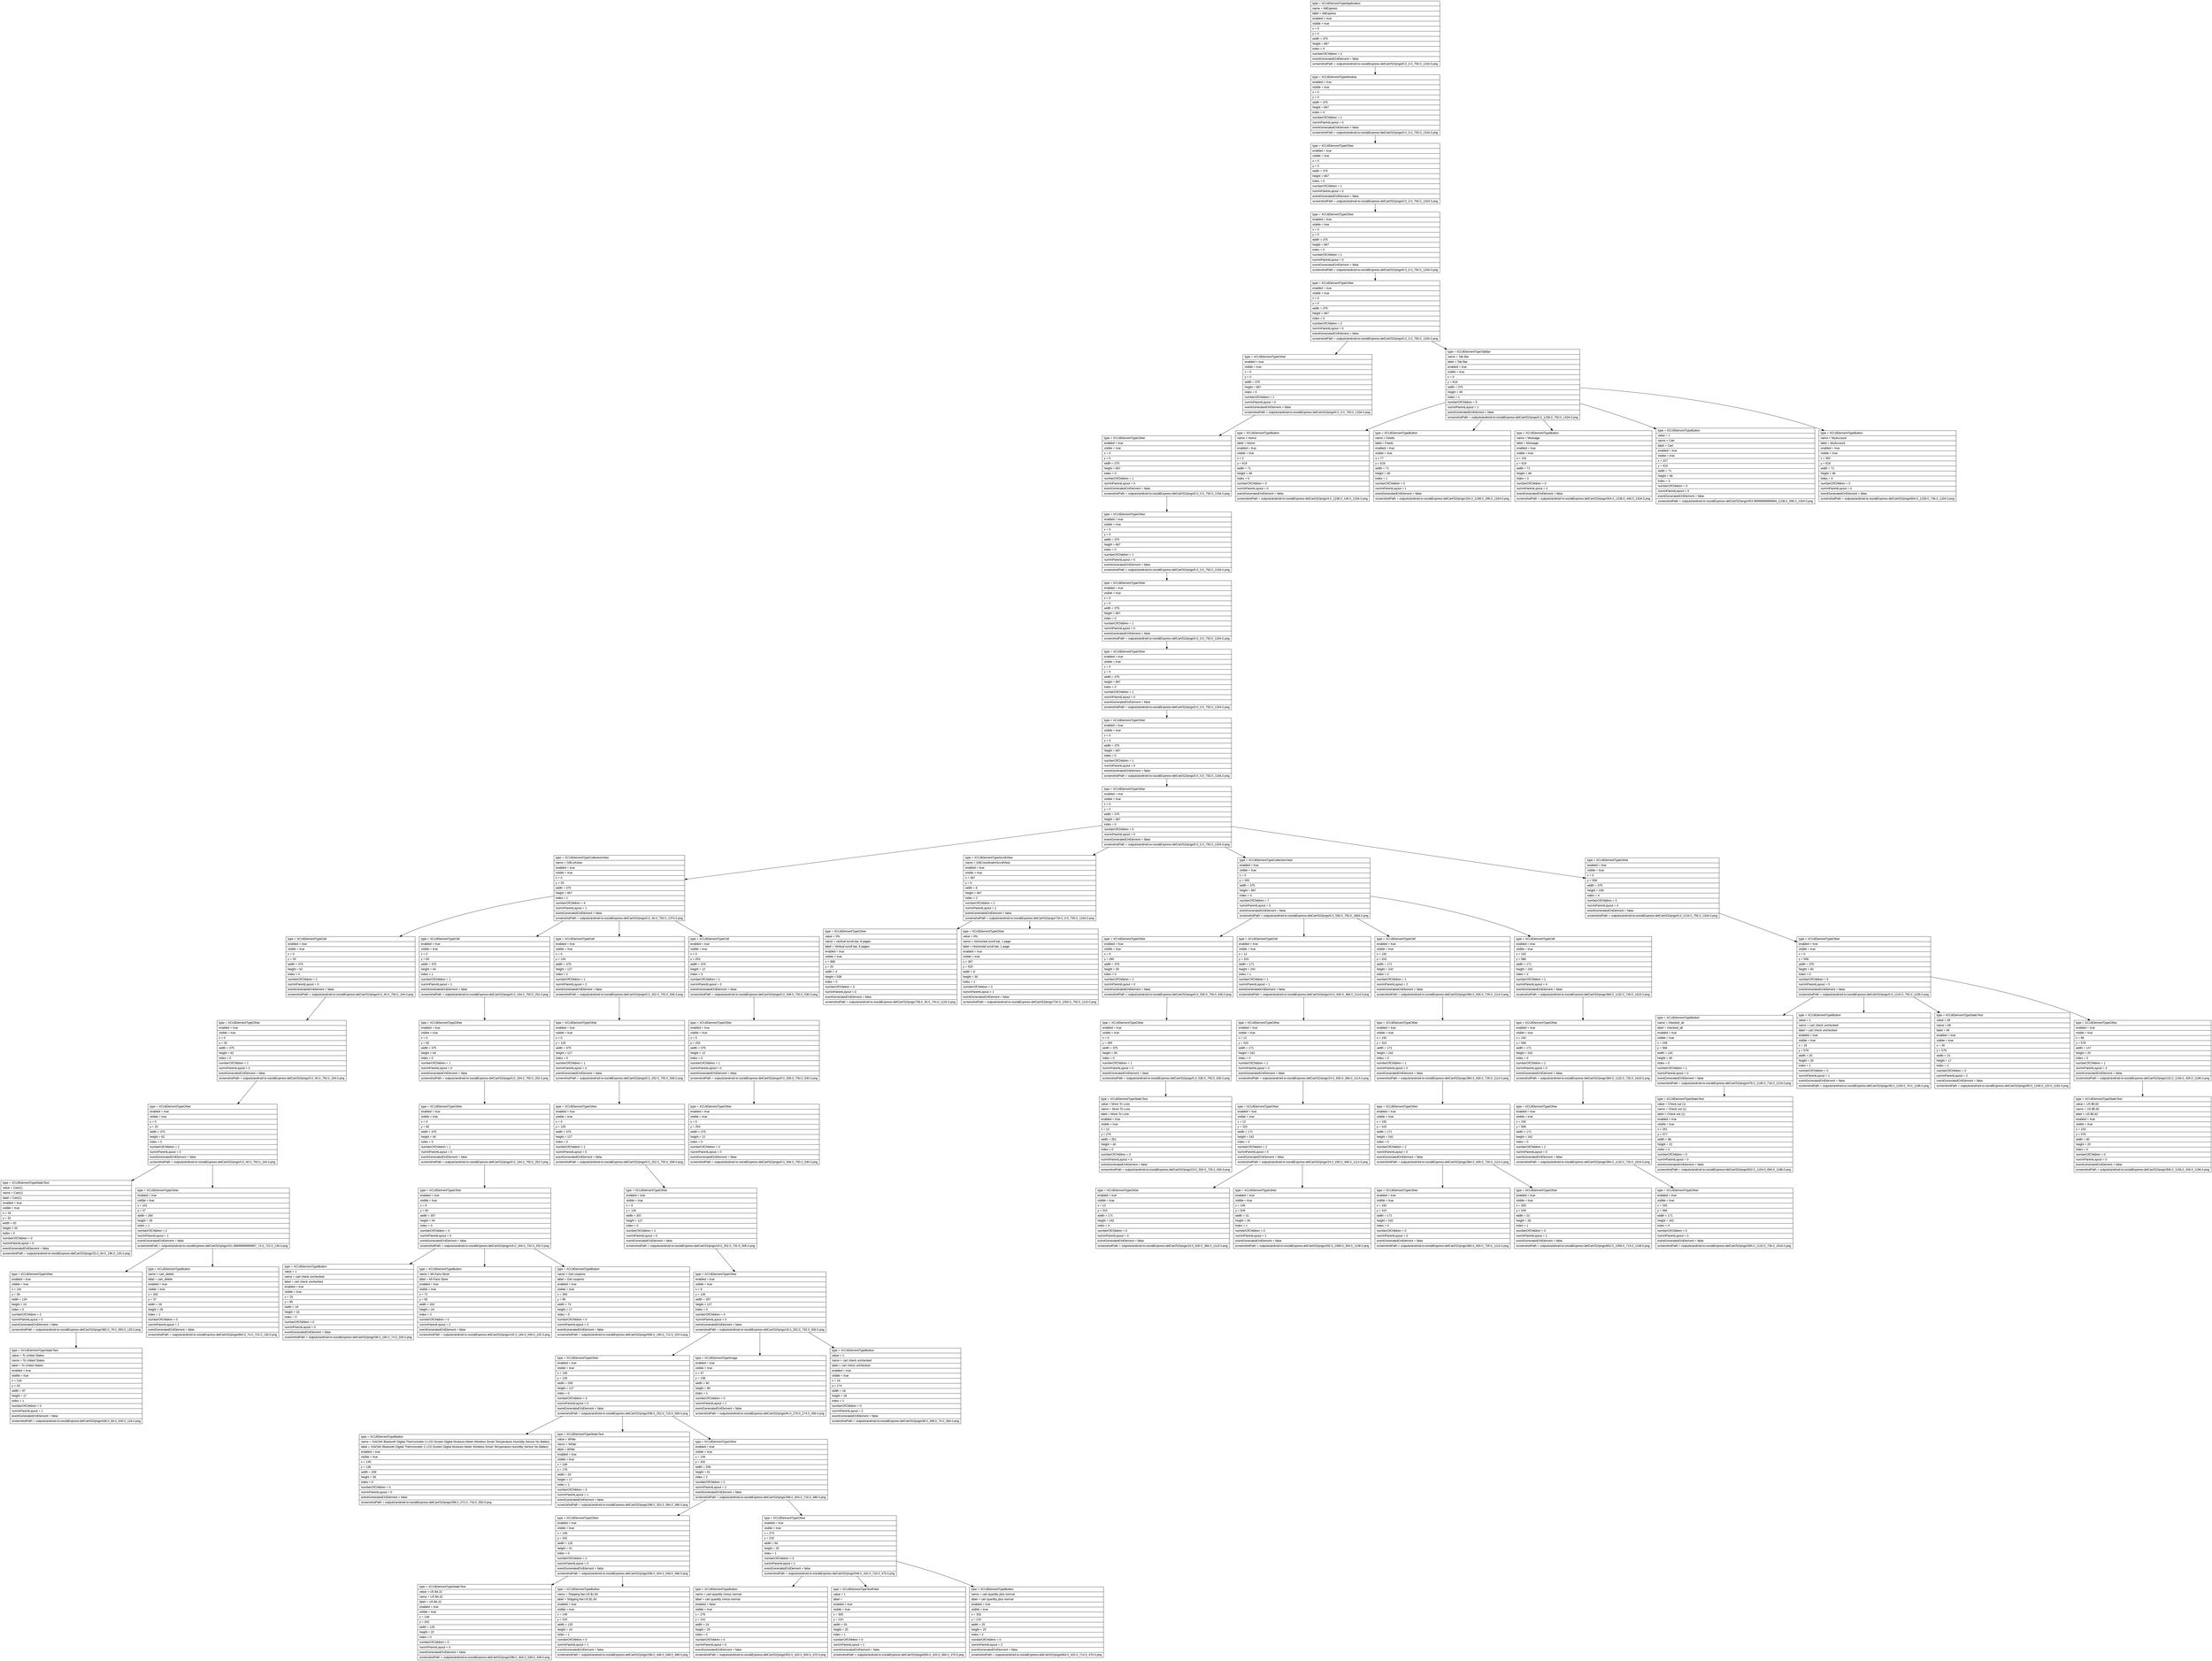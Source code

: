 digraph Layout {

	node [shape=record fontname=Arial];

	0	[label="{type = XCUIElementTypeApplication\l|name = AliExpress\l|label = AliExpress\l|enabled = true\l|visible = true\l|x = 0\l|y = 0\l|width = 375\l|height = 667\l|index = 0\l|numberOfChildren = 2\l|eventGeneratedOnElement = false \l|screenshotPath = outputs/android-to-ios/aliExpress-delCart/S2/pngs/0.0_0.0_750.0_1334.0.png\l}"]
	1	[label="{type = XCUIElementTypeWindow\l|enabled = true\l|visible = true\l|x = 0\l|y = 0\l|width = 375\l|height = 667\l|index = 0\l|numberOfChildren = 1\l|numInParentLayout = 0\l|eventGeneratedOnElement = false \l|screenshotPath = outputs/android-to-ios/aliExpress-delCart/S2/pngs/0.0_0.0_750.0_1334.0.png\l}"]
	2	[label="{type = XCUIElementTypeOther\l|enabled = true\l|visible = true\l|x = 0\l|y = 0\l|width = 375\l|height = 667\l|index = 0\l|numberOfChildren = 1\l|numInParentLayout = 0\l|eventGeneratedOnElement = false \l|screenshotPath = outputs/android-to-ios/aliExpress-delCart/S2/pngs/0.0_0.0_750.0_1334.0.png\l}"]
	3	[label="{type = XCUIElementTypeOther\l|enabled = true\l|visible = true\l|x = 0\l|y = 0\l|width = 375\l|height = 667\l|index = 0\l|numberOfChildren = 1\l|numInParentLayout = 0\l|eventGeneratedOnElement = false \l|screenshotPath = outputs/android-to-ios/aliExpress-delCart/S2/pngs/0.0_0.0_750.0_1334.0.png\l}"]
	4	[label="{type = XCUIElementTypeOther\l|enabled = true\l|visible = true\l|x = 0\l|y = 0\l|width = 375\l|height = 667\l|index = 0\l|numberOfChildren = 2\l|numInParentLayout = 0\l|eventGeneratedOnElement = false \l|screenshotPath = outputs/android-to-ios/aliExpress-delCart/S2/pngs/0.0_0.0_750.0_1334.0.png\l}"]
	5	[label="{type = XCUIElementTypeOther\l|enabled = true\l|visible = true\l|x = 0\l|y = 0\l|width = 375\l|height = 667\l|index = 0\l|numberOfChildren = 1\l|numInParentLayout = 0\l|eventGeneratedOnElement = false \l|screenshotPath = outputs/android-to-ios/aliExpress-delCart/S2/pngs/0.0_0.0_750.0_1334.0.png\l}"]
	6	[label="{type = XCUIElementTypeTabBar\l|name = Tab Bar\l|label = Tab Bar\l|enabled = true\l|visible = true\l|x = 0\l|y = 618\l|width = 375\l|height = 49\l|index = 1\l|numberOfChildren = 5\l|numInParentLayout = 1\l|eventGeneratedOnElement = false \l|screenshotPath = outputs/android-to-ios/aliExpress-delCart/S2/pngs/0.0_1236.0_750.0_1334.0.png\l}"]
	7	[label="{type = XCUIElementTypeOther\l|enabled = true\l|visible = true\l|x = 0\l|y = 0\l|width = 375\l|height = 667\l|index = 0\l|numberOfChildren = 1\l|numInParentLayout = 0\l|eventGeneratedOnElement = false \l|screenshotPath = outputs/android-to-ios/aliExpress-delCart/S2/pngs/0.0_0.0_750.0_1334.0.png\l}"]
	8	[label="{type = XCUIElementTypeButton\l|name = Home\l|label = Home\l|enabled = true\l|visible = true\l|x = 2\l|y = 619\l|width = 71\l|height = 48\l|index = 0\l|numberOfChildren = 0\l|numInParentLayout = 0\l|eventGeneratedOnElement = false \l|screenshotPath = outputs/android-to-ios/aliExpress-delCart/S2/pngs/4.0_1238.0_146.0_1334.0.png\l}"]
	9	[label="{type = XCUIElementTypeButton\l|name = Feeds\l|label = Feeds\l|enabled = true\l|visible = true\l|x = 77\l|y = 619\l|width = 71\l|height = 48\l|index = 1\l|numberOfChildren = 0\l|numInParentLayout = 1\l|eventGeneratedOnElement = false \l|screenshotPath = outputs/android-to-ios/aliExpress-delCart/S2/pngs/154.0_1238.0_296.0_1334.0.png\l}"]
	10	[label="{type = XCUIElementTypeButton\l|name = Message\l|label = Message\l|enabled = true\l|visible = true\l|x = 152\l|y = 619\l|width = 71\l|height = 48\l|index = 2\l|numberOfChildren = 0\l|numInParentLayout = 2\l|eventGeneratedOnElement = false \l|screenshotPath = outputs/android-to-ios/aliExpress-delCart/S2/pngs/304.0_1238.0_446.0_1334.0.png\l}"]
	11	[label="{type = XCUIElementTypeButton\l|value = 1\l|name = Cart\l|label = Cart\l|enabled = true\l|visible = true\l|x = 227\l|y = 619\l|width = 71\l|height = 48\l|index = 3\l|numberOfChildren = 0\l|numInParentLayout = 3\l|eventGeneratedOnElement = false \l|screenshotPath = outputs/android-to-ios/aliExpress-delCart/S2/pngs/453.99999999999994_1238.0_596.0_1334.0.png\l}"]
	12	[label="{type = XCUIElementTypeButton\l|name = MyAccount\l|label = MyAccount\l|enabled = true\l|visible = true\l|x = 302\l|y = 619\l|width = 71\l|height = 48\l|index = 4\l|numberOfChildren = 0\l|numInParentLayout = 4\l|eventGeneratedOnElement = false \l|screenshotPath = outputs/android-to-ios/aliExpress-delCart/S2/pngs/604.0_1238.0_746.0_1334.0.png\l}"]
	13	[label="{type = XCUIElementTypeOther\l|enabled = true\l|visible = true\l|x = 0\l|y = 0\l|width = 375\l|height = 667\l|index = 0\l|numberOfChildren = 1\l|numInParentLayout = 0\l|eventGeneratedOnElement = false \l|screenshotPath = outputs/android-to-ios/aliExpress-delCart/S2/pngs/0.0_0.0_750.0_1334.0.png\l}"]
	14	[label="{type = XCUIElementTypeOther\l|enabled = true\l|visible = true\l|x = 0\l|y = 0\l|width = 375\l|height = 667\l|index = 0\l|numberOfChildren = 1\l|numInParentLayout = 0\l|eventGeneratedOnElement = false \l|screenshotPath = outputs/android-to-ios/aliExpress-delCart/S2/pngs/0.0_0.0_750.0_1334.0.png\l}"]
	15	[label="{type = XCUIElementTypeOther\l|enabled = true\l|visible = true\l|x = 0\l|y = 0\l|width = 375\l|height = 667\l|index = 0\l|numberOfChildren = 1\l|numInParentLayout = 0\l|eventGeneratedOnElement = false \l|screenshotPath = outputs/android-to-ios/aliExpress-delCart/S2/pngs/0.0_0.0_750.0_1334.0.png\l}"]
	16	[label="{type = XCUIElementTypeOther\l|enabled = true\l|visible = true\l|x = 0\l|y = 0\l|width = 375\l|height = 667\l|index = 0\l|numberOfChildren = 1\l|numInParentLayout = 0\l|eventGeneratedOnElement = false \l|screenshotPath = outputs/android-to-ios/aliExpress-delCart/S2/pngs/0.0_0.0_750.0_1334.0.png\l}"]
	17	[label="{type = XCUIElementTypeOther\l|enabled = true\l|visible = true\l|x = 0\l|y = 0\l|width = 375\l|height = 667\l|index = 0\l|numberOfChildren = 5\l|numInParentLayout = 0\l|eventGeneratedOnElement = false \l|screenshotPath = outputs/android-to-ios/aliExpress-delCart/S2/pngs/0.0_0.0_750.0_1334.0.png\l}"]
	18	[label="{type = XCUIElementTypeCollectionView\l|name = GBListView\l|enabled = true\l|visible = true\l|x = 0\l|y = 20\l|width = 375\l|height = 667\l|index = 1\l|numberOfChildren = 4\l|numInParentLayout = 1\l|eventGeneratedOnElement = false \l|screenshotPath = outputs/android-to-ios/aliExpress-delCart/S2/pngs/0.0_40.0_750.0_1374.0.png\l}"]
	19	[label="{type = XCUIElementTypeScrollView\l|name = GBCoordinatorScrollView\l|enabled = true\l|visible = true\l|x = 367\l|y = 0\l|width = 8\l|height = 667\l|index = 2\l|numberOfChildren = 2\l|numInParentLayout = 2\l|eventGeneratedOnElement = false \l|screenshotPath = outputs/android-to-ios/aliExpress-delCart/S2/pngs/734.0_0.0_750.0_1334.0.png\l}"]
	20	[label="{type = XCUIElementTypeCollectionView\l|enabled = true\l|visible = true\l|x = 0\l|y = 265\l|width = 375\l|height = 667\l|index = 3\l|numberOfChildren = 7\l|numInParentLayout = 3\l|eventGeneratedOnElement = false \l|screenshotPath = outputs/android-to-ios/aliExpress-delCart/S2/pngs/0.0_530.0_750.0_1864.0.png\l}"]
	21	[label="{type = XCUIElementTypeOther\l|enabled = true\l|visible = true\l|x = 0\l|y = 558\l|width = 375\l|height = 109\l|index = 4\l|numberOfChildren = 3\l|numInParentLayout = 4\l|eventGeneratedOnElement = false \l|screenshotPath = outputs/android-to-ios/aliExpress-delCart/S2/pngs/0.0_1116.0_750.0_1334.0.png\l}"]
	22	[label="{type = XCUIElementTypeCell\l|enabled = true\l|visible = true\l|x = 0\l|y = 20\l|width = 375\l|height = 62\l|index = 0\l|numberOfChildren = 1\l|numInParentLayout = 0\l|eventGeneratedOnElement = false \l|screenshotPath = outputs/android-to-ios/aliExpress-delCart/S2/pngs/0.0_40.0_750.0_164.0.png\l}"]
	23	[label="{type = XCUIElementTypeCell\l|enabled = true\l|visible = true\l|x = 0\l|y = 82\l|width = 375\l|height = 44\l|index = 1\l|numberOfChildren = 1\l|numInParentLayout = 1\l|eventGeneratedOnElement = false \l|screenshotPath = outputs/android-to-ios/aliExpress-delCart/S2/pngs/0.0_164.0_750.0_252.0.png\l}"]
	24	[label="{type = XCUIElementTypeCell\l|enabled = true\l|visible = true\l|x = 0\l|y = 126\l|width = 375\l|height = 127\l|index = 2\l|numberOfChildren = 1\l|numInParentLayout = 2\l|eventGeneratedOnElement = false \l|screenshotPath = outputs/android-to-ios/aliExpress-delCart/S2/pngs/0.0_252.0_750.0_506.0.png\l}"]
	25	[label="{type = XCUIElementTypeCell\l|enabled = true\l|visible = true\l|x = 0\l|y = 253\l|width = 375\l|height = 12\l|index = 3\l|numberOfChildren = 1\l|numInParentLayout = 3\l|eventGeneratedOnElement = false \l|screenshotPath = outputs/android-to-ios/aliExpress-delCart/S2/pngs/0.0_506.0_750.0_530.0.png\l}"]
	26	[label="{type = XCUIElementTypeOther\l|value = 0%\l|name = Vertical scroll bar, 8 pages\l|label = Vertical scroll bar, 8 pages\l|enabled = true\l|visible = true\l|x = 368\l|y = 20\l|width = 4\l|height = 538\l|index = 0\l|numberOfChildren = 0\l|numInParentLayout = 0\l|eventGeneratedOnElement = false \l|screenshotPath = outputs/android-to-ios/aliExpress-delCart/S2/pngs/736.0_40.0_744.0_1116.0.png\l}"]
	27	[label="{type = XCUIElementTypeOther\l|value = 0%\l|name = Horizontal scroll bar, 1 page\l|label = Horizontal scroll bar, 1 page\l|enabled = true\l|visible = true\l|x = 367\l|y = 525\l|width = 8\l|height = 30\l|index = 1\l|numberOfChildren = 0\l|numInParentLayout = 1\l|eventGeneratedOnElement = false \l|screenshotPath = outputs/android-to-ios/aliExpress-delCart/S2/pngs/734.0_1050.0_750.0_1110.0.png\l}"]
	28	[label="{type = XCUIElementTypeOther\l|enabled = true\l|visible = true\l|x = 0\l|y = 265\l|width = 375\l|height = 50\l|index = 0\l|numberOfChildren = 1\l|numInParentLayout = 0\l|eventGeneratedOnElement = false \l|screenshotPath = outputs/android-to-ios/aliExpress-delCart/S2/pngs/0.0_530.0_750.0_630.0.png\l}"]
	29	[label="{type = XCUIElementTypeCell\l|enabled = true\l|visible = true\l|x = 12\l|y = 315\l|width = 171\l|height = 242\l|index = 1\l|numberOfChildren = 1\l|numInParentLayout = 1\l|eventGeneratedOnElement = false \l|screenshotPath = outputs/android-to-ios/aliExpress-delCart/S2/pngs/24.0_630.0_366.0_1114.0.png\l}"]
	30	[label="{type = XCUIElementTypeCell\l|enabled = true\l|visible = true\l|x = 192\l|y = 315\l|width = 171\l|height = 242\l|index = 2\l|numberOfChildren = 1\l|numInParentLayout = 2\l|eventGeneratedOnElement = false \l|screenshotPath = outputs/android-to-ios/aliExpress-delCart/S2/pngs/384.0_630.0_726.0_1114.0.png\l}"]
	31	[label="{type = XCUIElementTypeCell\l|enabled = true\l|visible = true\l|x = 192\l|y = 566\l|width = 171\l|height = 242\l|index = 4\l|numberOfChildren = 1\l|numInParentLayout = 4\l|eventGeneratedOnElement = false \l|screenshotPath = outputs/android-to-ios/aliExpress-delCart/S2/pngs/384.0_1132.0_726.0_1616.0.png\l}"]
	32	[label="{type = XCUIElementTypeOther\l|enabled = true\l|visible = true\l|x = 0\l|y = 558\l|width = 375\l|height = 60\l|index = 0\l|numberOfChildren = 5\l|numInParentLayout = 0\l|eventGeneratedOnElement = false \l|screenshotPath = outputs/android-to-ios/aliExpress-delCart/S2/pngs/0.0_1116.0_750.0_1236.0.png\l}"]
	33	[label="{type = XCUIElementTypeOther\l|enabled = true\l|visible = true\l|x = 0\l|y = 20\l|width = 375\l|height = 62\l|index = 0\l|numberOfChildren = 1\l|numInParentLayout = 0\l|eventGeneratedOnElement = false \l|screenshotPath = outputs/android-to-ios/aliExpress-delCart/S2/pngs/0.0_40.0_750.0_164.0.png\l}"]
	34	[label="{type = XCUIElementTypeOther\l|enabled = true\l|visible = true\l|x = 0\l|y = 82\l|width = 375\l|height = 44\l|index = 0\l|numberOfChildren = 1\l|numInParentLayout = 0\l|eventGeneratedOnElement = false \l|screenshotPath = outputs/android-to-ios/aliExpress-delCart/S2/pngs/0.0_164.0_750.0_252.0.png\l}"]
	35	[label="{type = XCUIElementTypeOther\l|enabled = true\l|visible = true\l|x = 0\l|y = 126\l|width = 375\l|height = 127\l|index = 0\l|numberOfChildren = 1\l|numInParentLayout = 0\l|eventGeneratedOnElement = false \l|screenshotPath = outputs/android-to-ios/aliExpress-delCart/S2/pngs/0.0_252.0_750.0_506.0.png\l}"]
	36	[label="{type = XCUIElementTypeOther\l|enabled = true\l|visible = true\l|x = 0\l|y = 253\l|width = 375\l|height = 12\l|index = 0\l|numberOfChildren = 1\l|numInParentLayout = 0\l|eventGeneratedOnElement = false \l|screenshotPath = outputs/android-to-ios/aliExpress-delCart/S2/pngs/0.0_506.0_750.0_530.0.png\l}"]
	37	[label="{type = XCUIElementTypeOther\l|enabled = true\l|visible = true\l|x = 0\l|y = 265\l|width = 375\l|height = 50\l|index = 0\l|numberOfChildren = 1\l|numInParentLayout = 0\l|eventGeneratedOnElement = false \l|screenshotPath = outputs/android-to-ios/aliExpress-delCart/S2/pngs/0.0_530.0_750.0_630.0.png\l}"]
	38	[label="{type = XCUIElementTypeOther\l|enabled = true\l|visible = true\l|x = 12\l|y = 315\l|width = 171\l|height = 242\l|index = 0\l|numberOfChildren = 1\l|numInParentLayout = 0\l|eventGeneratedOnElement = false \l|screenshotPath = outputs/android-to-ios/aliExpress-delCart/S2/pngs/24.0_630.0_366.0_1114.0.png\l}"]
	39	[label="{type = XCUIElementTypeOther\l|enabled = true\l|visible = true\l|x = 192\l|y = 315\l|width = 171\l|height = 242\l|index = 0\l|numberOfChildren = 1\l|numInParentLayout = 0\l|eventGeneratedOnElement = false \l|screenshotPath = outputs/android-to-ios/aliExpress-delCart/S2/pngs/384.0_630.0_726.0_1114.0.png\l}"]
	40	[label="{type = XCUIElementTypeOther\l|enabled = true\l|visible = true\l|x = 192\l|y = 566\l|width = 171\l|height = 242\l|index = 0\l|numberOfChildren = 1\l|numInParentLayout = 0\l|eventGeneratedOnElement = false \l|screenshotPath = outputs/android-to-ios/aliExpress-delCart/S2/pngs/384.0_1132.0_726.0_1616.0.png\l}"]
	41	[label="{type = XCUIElementTypeButton\l|name = checked_all\l|label = checked_all\l|enabled = true\l|visible = true\l|x = 239\l|y = 568\l|width = 120\l|height = 40\l|index = 0\l|numberOfChildren = 1\l|numInParentLayout = 0\l|eventGeneratedOnElement = false \l|screenshotPath = outputs/android-to-ios/aliExpress-delCart/S2/pngs/478.0_1136.0_718.0_1216.0.png\l}"]
	42	[label="{type = XCUIElementTypeButton\l|value = 1\l|name = cart check unchecked\l|label = cart check unchecked\l|enabled = true\l|visible = true\l|x = 18\l|y = 578\l|width = 20\l|height = 20\l|index = 1\l|numberOfChildren = 0\l|numInParentLayout = 1\l|eventGeneratedOnElement = false \l|screenshotPath = outputs/android-to-ios/aliExpress-delCart/S2/pngs/36.0_1156.0_76.0_1196.0.png\l}"]
	43	[label="{type = XCUIElementTypeStaticText\l|value = All\l|name = All\l|label = All\l|enabled = true\l|visible = true\l|x = 45\l|y = 579\l|width = 15\l|height = 17\l|index = 2\l|numberOfChildren = 0\l|numInParentLayout = 2\l|eventGeneratedOnElement = false \l|screenshotPath = outputs/android-to-ios/aliExpress-delCart/S2/pngs/90.0_1158.0_120.0_1192.0.png\l}"]
	44	[label="{type = XCUIElementTypeOther\l|enabled = true\l|visible = true\l|x = 66\l|y = 578\l|width = 147\l|height = 20\l|index = 3\l|numberOfChildren = 1\l|numInParentLayout = 3\l|eventGeneratedOnElement = false \l|screenshotPath = outputs/android-to-ios/aliExpress-delCart/S2/pngs/132.0_1156.0_426.0_1196.0.png\l}"]
	45	[label="{type = XCUIElementTypeOther\l|enabled = true\l|visible = true\l|x = 0\l|y = 20\l|width = 375\l|height = 62\l|index = 0\l|numberOfChildren = 2\l|numInParentLayout = 0\l|eventGeneratedOnElement = false \l|screenshotPath = outputs/android-to-ios/aliExpress-delCart/S2/pngs/0.0_40.0_750.0_164.0.png\l}"]
	46	[label="{type = XCUIElementTypeOther\l|enabled = true\l|visible = true\l|x = 0\l|y = 82\l|width = 375\l|height = 44\l|index = 0\l|numberOfChildren = 1\l|numInParentLayout = 0\l|eventGeneratedOnElement = false \l|screenshotPath = outputs/android-to-ios/aliExpress-delCart/S2/pngs/0.0_164.0_750.0_252.0.png\l}"]
	47	[label="{type = XCUIElementTypeOther\l|enabled = true\l|visible = true\l|x = 0\l|y = 126\l|width = 375\l|height = 127\l|index = 0\l|numberOfChildren = 1\l|numInParentLayout = 0\l|eventGeneratedOnElement = false \l|screenshotPath = outputs/android-to-ios/aliExpress-delCart/S2/pngs/0.0_252.0_750.0_506.0.png\l}"]
	48	[label="{type = XCUIElementTypeOther\l|enabled = true\l|visible = true\l|x = 0\l|y = 253\l|width = 375\l|height = 12\l|index = 0\l|numberOfChildren = 0\l|numInParentLayout = 0\l|eventGeneratedOnElement = false \l|screenshotPath = outputs/android-to-ios/aliExpress-delCart/S2/pngs/0.0_506.0_750.0_530.0.png\l}"]
	49	[label="{type = XCUIElementTypeStaticText\l|value = More To Love\l|name = More To Love\l|label = More To Love\l|enabled = true\l|visible = true\l|x = 12\l|y = 275\l|width = 351\l|height = 40\l|index = 0\l|numberOfChildren = 0\l|numInParentLayout = 0\l|eventGeneratedOnElement = false \l|screenshotPath = outputs/android-to-ios/aliExpress-delCart/S2/pngs/24.0_550.0_726.0_630.0.png\l}"]
	50	[label="{type = XCUIElementTypeOther\l|enabled = true\l|visible = true\l|x = 12\l|y = 315\l|width = 171\l|height = 242\l|index = 0\l|numberOfChildren = 2\l|numInParentLayout = 0\l|eventGeneratedOnElement = false \l|screenshotPath = outputs/android-to-ios/aliExpress-delCart/S2/pngs/24.0_630.0_366.0_1114.0.png\l}"]
	51	[label="{type = XCUIElementTypeOther\l|enabled = true\l|visible = true\l|x = 192\l|y = 315\l|width = 171\l|height = 242\l|index = 0\l|numberOfChildren = 2\l|numInParentLayout = 0\l|eventGeneratedOnElement = false \l|screenshotPath = outputs/android-to-ios/aliExpress-delCart/S2/pngs/384.0_630.0_726.0_1114.0.png\l}"]
	52	[label="{type = XCUIElementTypeOther\l|enabled = true\l|visible = true\l|x = 192\l|y = 566\l|width = 171\l|height = 242\l|index = 0\l|numberOfChildren = 2\l|numInParentLayout = 0\l|eventGeneratedOnElement = false \l|screenshotPath = outputs/android-to-ios/aliExpress-delCart/S2/pngs/384.0_1132.0_726.0_1616.0.png\l}"]
	53	[label="{type = XCUIElementTypeStaticText\l|value = Check out (1)\l|name = Check out (1)\l|label = Check out (1)\l|enabled = true\l|visible = true\l|x = 251\l|y = 577\l|width = 96\l|height = 22\l|index = 0\l|numberOfChildren = 0\l|numInParentLayout = 0\l|eventGeneratedOnElement = false \l|screenshotPath = outputs/android-to-ios/aliExpress-delCart/S2/pngs/502.0_1154.0_694.0_1198.0.png\l}"]
	54	[label="{type = XCUIElementTypeStaticText\l|value = US $5.82\l|name = US $5.82\l|label = US $5.82\l|enabled = true\l|visible = true\l|x = 153\l|y = 578\l|width = 60\l|height = 20\l|index = 0\l|numberOfChildren = 0\l|numInParentLayout = 0\l|eventGeneratedOnElement = false \l|screenshotPath = outputs/android-to-ios/aliExpress-delCart/S2/pngs/306.0_1156.0_426.0_1196.0.png\l}"]
	55	[label="{type = XCUIElementTypeStaticText\l|value = Cart(1)\l|name = Cart(1)\l|label = Cart(1)\l|enabled = true\l|visible = true\l|x = 16\l|y = 32\l|width = 82\l|height = 33\l|index = 0\l|numberOfChildren = 0\l|numInParentLayout = 0\l|eventGeneratedOnElement = false \l|screenshotPath = outputs/android-to-ios/aliExpress-delCart/S2/pngs/32.0_64.0_196.0_130.0.png\l}"]
	56	[label="{type = XCUIElementTypeOther\l|enabled = true\l|visible = true\l|x = 101\l|y = 37\l|width = 260\l|height = 28\l|index = 1\l|numberOfChildren = 2\l|numInParentLayout = 1\l|eventGeneratedOnElement = false \l|screenshotPath = outputs/android-to-ios/aliExpress-delCart/S2/pngs/201.99999999999997_74.0_722.0_130.0.png\l}"]
	57	[label="{type = XCUIElementTypeOther\l|enabled = true\l|visible = true\l|x = 9\l|y = 82\l|width = 357\l|height = 44\l|index = 0\l|numberOfChildren = 4\l|numInParentLayout = 0\l|eventGeneratedOnElement = false \l|screenshotPath = outputs/android-to-ios/aliExpress-delCart/S2/pngs/18.0_164.0_732.0_252.0.png\l}"]
	58	[label="{type = XCUIElementTypeOther\l|enabled = true\l|visible = true\l|x = 9\l|y = 126\l|width = 357\l|height = 127\l|index = 0\l|numberOfChildren = 1\l|numInParentLayout = 0\l|eventGeneratedOnElement = false \l|screenshotPath = outputs/android-to-ios/aliExpress-delCart/S2/pngs/18.0_252.0_732.0_506.0.png\l}"]
	59	[label="{type = XCUIElementTypeOther\l|enabled = true\l|visible = true\l|x = 12\l|y = 315\l|width = 171\l|height = 242\l|index = 0\l|numberOfChildren = 0\l|numInParentLayout = 0\l|eventGeneratedOnElement = false \l|screenshotPath = outputs/android-to-ios/aliExpress-delCart/S2/pngs/24.0_630.0_366.0_1114.0.png\l}"]
	60	[label="{type = XCUIElementTypeOther\l|enabled = true\l|visible = true\l|x = 146\l|y = 528\l|width = 31\l|height = 26\l|index = 1\l|numberOfChildren = 0\l|numInParentLayout = 1\l|eventGeneratedOnElement = false \l|screenshotPath = outputs/android-to-ios/aliExpress-delCart/S2/pngs/292.0_1056.0_354.0_1108.0.png\l}"]
	61	[label="{type = XCUIElementTypeOther\l|enabled = true\l|visible = true\l|x = 192\l|y = 315\l|width = 171\l|height = 242\l|index = 0\l|numberOfChildren = 0\l|numInParentLayout = 0\l|eventGeneratedOnElement = false \l|screenshotPath = outputs/android-to-ios/aliExpress-delCart/S2/pngs/384.0_630.0_726.0_1114.0.png\l}"]
	62	[label="{type = XCUIElementTypeOther\l|enabled = true\l|visible = true\l|x = 326\l|y = 528\l|width = 31\l|height = 26\l|index = 1\l|numberOfChildren = 0\l|numInParentLayout = 1\l|eventGeneratedOnElement = false \l|screenshotPath = outputs/android-to-ios/aliExpress-delCart/S2/pngs/652.0_1056.0_714.0_1108.0.png\l}"]
	63	[label="{type = XCUIElementTypeOther\l|enabled = true\l|visible = true\l|x = 192\l|y = 566\l|width = 171\l|height = 242\l|index = 0\l|numberOfChildren = 0\l|numInParentLayout = 0\l|eventGeneratedOnElement = false \l|screenshotPath = outputs/android-to-ios/aliExpress-delCart/S2/pngs/384.0_1132.0_726.0_1616.0.png\l}"]
	64	[label="{type = XCUIElementTypeOther\l|enabled = true\l|visible = true\l|x = 191\l|y = 39\l|width = 134\l|height = 24\l|index = 0\l|numberOfChildren = 2\l|numInParentLayout = 0\l|eventGeneratedOnElement = false \l|screenshotPath = outputs/android-to-ios/aliExpress-delCart/S2/pngs/382.0_78.0_650.0_126.0.png\l}"]
	65	[label="{type = XCUIElementTypeButton\l|name = cart_delete\l|label = cart_delete\l|enabled = true\l|visible = true\l|x = 332\l|y = 37\l|width = 29\l|height = 28\l|index = 1\l|numberOfChildren = 0\l|numInParentLayout = 1\l|eventGeneratedOnElement = false \l|screenshotPath = outputs/android-to-ios/aliExpress-delCart/S2/pngs/664.0_74.0_722.0_130.0.png\l}"]
	66	[label="{type = XCUIElementTypeButton\l|value = 1\l|name = cart check unchecked\l|label = cart check unchecked\l|enabled = true\l|visible = true\l|x = 19\l|y = 95\l|width = 18\l|height = 18\l|index = 0\l|numberOfChildren = 0\l|numInParentLayout = 0\l|eventGeneratedOnElement = false \l|screenshotPath = outputs/android-to-ios/aliExpress-delCart/S2/pngs/38.0_190.0_74.0_226.0.png\l}"]
	67	[label="{type = XCUIElementTypeButton\l|name = MI-Fans Store\l|label = MI-Fans Store\l|enabled = true\l|visible = true\l|x = 71\l|y = 92\l|width = 202\l|height = 24\l|index = 2\l|numberOfChildren = 0\l|numInParentLayout = 2\l|eventGeneratedOnElement = false \l|screenshotPath = outputs/android-to-ios/aliExpress-delCart/S2/pngs/142.0_184.0_546.0_232.0.png\l}"]
	68	[label="{type = XCUIElementTypeButton\l|name = Get coupons\l|label = Get coupons\l|enabled = true\l|visible = true\l|x = 283\l|y = 95\l|width = 73\l|height = 17\l|index = 3\l|numberOfChildren = 0\l|numInParentLayout = 3\l|eventGeneratedOnElement = false \l|screenshotPath = outputs/android-to-ios/aliExpress-delCart/S2/pngs/566.0_190.0_712.0_224.0.png\l}"]
	69	[label="{type = XCUIElementTypeOther\l|enabled = true\l|visible = true\l|x = 9\l|y = 126\l|width = 357\l|height = 127\l|index = 0\l|numberOfChildren = 4\l|numInParentLayout = 0\l|eventGeneratedOnElement = false \l|screenshotPath = outputs/android-to-ios/aliExpress-delCart/S2/pngs/18.0_252.0_732.0_506.0.png\l}"]
	70	[label="{type = XCUIElementTypeStaticText\l|value = To United States\l|name = To United States\l|label = To United States\l|enabled = true\l|visible = true\l|x = 218\l|y = 42\l|width = 97\l|height = 17\l|index = 1\l|numberOfChildren = 0\l|numInParentLayout = 1\l|eventGeneratedOnElement = false \l|screenshotPath = outputs/android-to-ios/aliExpress-delCart/S2/pngs/436.0_84.0_630.0_118.0.png\l}"]
	71	[label="{type = XCUIElementTypeOther\l|enabled = true\l|visible = true\l|x = 149\l|y = 126\l|width = 209\l|height = 127\l|index = 0\l|numberOfChildren = 3\l|numInParentLayout = 0\l|eventGeneratedOnElement = false \l|screenshotPath = outputs/android-to-ios/aliExpress-delCart/S2/pngs/298.0_252.0_716.0_506.0.png\l}"]
	72	[label="{type = XCUIElementTypeImage\l|enabled = true\l|visible = true\l|x = 47\l|y = 138\l|width = 90\l|height = 90\l|index = 1\l|numberOfChildren = 0\l|numInParentLayout = 1\l|eventGeneratedOnElement = false \l|screenshotPath = outputs/android-to-ios/aliExpress-delCart/S2/pngs/94.0_276.0_274.0_456.0.png\l}"]
	73	[label="{type = XCUIElementTypeButton\l|value = 1\l|name = cart check unchecked\l|label = cart check unchecked\l|enabled = true\l|visible = true\l|x = 19\l|y = 174\l|width = 18\l|height = 18\l|index = 2\l|numberOfChildren = 0\l|numInParentLayout = 2\l|eventGeneratedOnElement = false \l|screenshotPath = outputs/android-to-ios/aliExpress-delCart/S2/pngs/38.0_348.0_74.0_384.0.png\l}"]
	74	[label="{type = XCUIElementTypeButton\l|name = XIAOMI Bluetooth Digital Thermometer 2 LCD Screen Digital Moisture Meter Wireless Smart Temperature Humidity Sensor No Battery\l|label = XIAOMI Bluetooth Digital Thermometer 2 LCD Screen Digital Moisture Meter Wireless Smart Temperature Humidity Sensor No Battery\l|enabled = true\l|visible = true\l|x = 149\l|y = 136\l|width = 209\l|height = 39\l|index = 0\l|numberOfChildren = 0\l|numInParentLayout = 0\l|eventGeneratedOnElement = false \l|screenshotPath = outputs/android-to-ios/aliExpress-delCart/S2/pngs/298.0_272.0_716.0_350.0.png\l}"]
	75	[label="{type = XCUIElementTypeStaticText\l|value = White\l|name = White\l|label = White\l|enabled = true\l|visible = true\l|x = 149\l|y = 176\l|width = 33\l|height = 17\l|index = 1\l|numberOfChildren = 0\l|numInParentLayout = 1\l|eventGeneratedOnElement = false \l|screenshotPath = outputs/android-to-ios/aliExpress-delCart/S2/pngs/298.0_352.0_364.0_386.0.png\l}"]
	76	[label="{type = XCUIElementTypeOther\l|enabled = true\l|visible = true\l|x = 149\l|y = 202\l|width = 209\l|height = 41\l|index = 2\l|numberOfChildren = 2\l|numInParentLayout = 2\l|eventGeneratedOnElement = false \l|screenshotPath = outputs/android-to-ios/aliExpress-delCart/S2/pngs/298.0_404.0_716.0_486.0.png\l}"]
	77	[label="{type = XCUIElementTypeOther\l|enabled = true\l|visible = true\l|x = 149\l|y = 202\l|width = 125\l|height = 41\l|index = 0\l|numberOfChildren = 2\l|numInParentLayout = 0\l|eventGeneratedOnElement = false \l|screenshotPath = outputs/android-to-ios/aliExpress-delCart/S2/pngs/298.0_404.0_548.0_486.0.png\l}"]
	78	[label="{type = XCUIElementTypeOther\l|enabled = true\l|visible = true\l|x = 274\l|y = 210\l|width = 84\l|height = 25\l|index = 1\l|numberOfChildren = 3\l|numInParentLayout = 1\l|eventGeneratedOnElement = false \l|screenshotPath = outputs/android-to-ios/aliExpress-delCart/S2/pngs/548.0_420.0_716.0_470.0.png\l}"]
	79	[label="{type = XCUIElementTypeStaticText\l|value = US $4.22\l|name = US $4.22\l|label = US $4.22\l|enabled = true\l|visible = true\l|x = 149\l|y = 202\l|width = 125\l|height = 22\l|index = 0\l|numberOfChildren = 0\l|numInParentLayout = 0\l|eventGeneratedOnElement = false \l|screenshotPath = outputs/android-to-ios/aliExpress-delCart/S2/pngs/298.0_404.0_548.0_448.0.png\l}"]
	80	[label="{type = XCUIElementTypeButton\l|name = Shipping fee:US $1.60\l|label = Shipping fee:US $1.60\l|enabled = true\l|visible = true\l|x = 149\l|y = 224\l|width = 125\l|height = 19\l|index = 1\l|numberOfChildren = 0\l|numInParentLayout = 1\l|eventGeneratedOnElement = false \l|screenshotPath = outputs/android-to-ios/aliExpress-delCart/S2/pngs/298.0_448.0_548.0_486.0.png\l}"]
	81	[label="{type = XCUIElementTypeButton\l|name = cart quantity minus normal\l|label = cart quantity minus normal\l|enabled = false\l|visible = true\l|x = 276\l|y = 210\l|width = 24\l|height = 25\l|index = 0\l|numberOfChildren = 0\l|numInParentLayout = 0\l|eventGeneratedOnElement = false \l|screenshotPath = outputs/android-to-ios/aliExpress-delCart/S2/pngs/552.0_420.0_600.0_470.0.png\l}"]
	82	[label="{type = XCUIElementTypeTextField\l|value = 1\l|label = \l|enabled = true\l|visible = true\l|x = 300\l|y = 210\l|width = 33\l|height = 25\l|index = 1\l|numberOfChildren = 0\l|numInParentLayout = 1\l|eventGeneratedOnElement = false \l|screenshotPath = outputs/android-to-ios/aliExpress-delCart/S2/pngs/600.0_420.0_666.0_470.0.png\l}"]
	83	[label="{type = XCUIElementTypeButton\l|name = cart quantity plus normal\l|label = cart quantity plus normal\l|enabled = true\l|visible = true\l|x = 332\l|y = 210\l|width = 25\l|height = 25\l|index = 2\l|numberOfChildren = 0\l|numInParentLayout = 2\l|eventGeneratedOnElement = false \l|screenshotPath = outputs/android-to-ios/aliExpress-delCart/S2/pngs/664.0_420.0_714.0_470.0.png\l}"]


	0 -> 1
	1 -> 2
	2 -> 3
	3 -> 4
	4 -> 5
	4 -> 6
	5 -> 7
	6 -> 8
	6 -> 9
	6 -> 10
	6 -> 11
	6 -> 12
	7 -> 13
	13 -> 14
	14 -> 15
	15 -> 16
	16 -> 17
	17 -> 18
	17 -> 19
	17 -> 20
	17 -> 21
	18 -> 22
	18 -> 23
	18 -> 24
	18 -> 25
	19 -> 26
	19 -> 27
	20 -> 28
	20 -> 29
	20 -> 30
	20 -> 31
	21 -> 32
	22 -> 33
	23 -> 34
	24 -> 35
	25 -> 36
	28 -> 37
	29 -> 38
	30 -> 39
	31 -> 40
	32 -> 41
	32 -> 42
	32 -> 43
	32 -> 44
	33 -> 45
	34 -> 46
	35 -> 47
	36 -> 48
	37 -> 49
	38 -> 50
	39 -> 51
	40 -> 52
	41 -> 53
	44 -> 54
	45 -> 55
	45 -> 56
	46 -> 57
	47 -> 58
	50 -> 59
	50 -> 60
	51 -> 61
	51 -> 62
	52 -> 63
	56 -> 64
	56 -> 65
	57 -> 66
	57 -> 67
	57 -> 68
	58 -> 69
	64 -> 70
	69 -> 71
	69 -> 72
	69 -> 73
	71 -> 74
	71 -> 75
	71 -> 76
	76 -> 77
	76 -> 78
	77 -> 79
	77 -> 80
	78 -> 81
	78 -> 82
	78 -> 83


}
